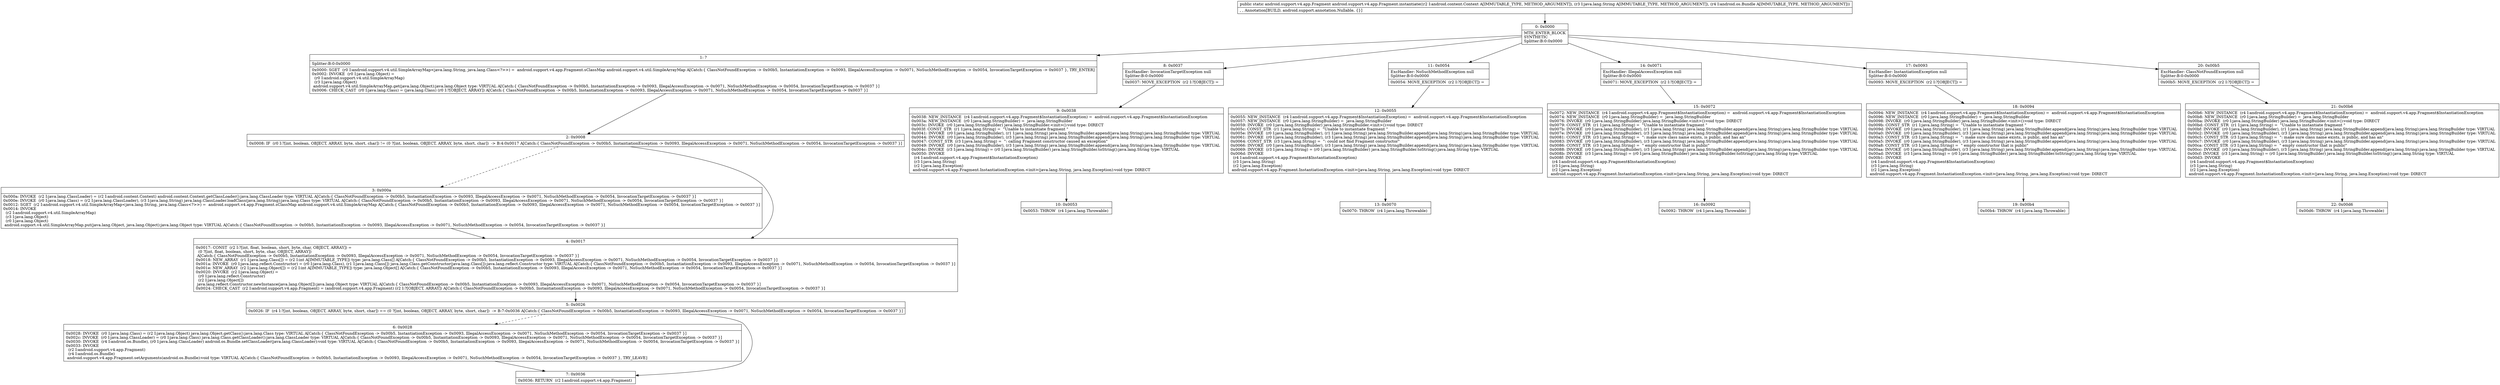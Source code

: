 digraph "CFG forandroid.support.v4.app.Fragment.instantiate(Landroid\/content\/Context;Ljava\/lang\/String;Landroid\/os\/Bundle;)Landroid\/support\/v4\/app\/Fragment;" {
Node_0 [shape=record,label="{0\:\ 0x0000|MTH_ENTER_BLOCK\lSYNTHETIC\lSplitter:B:0:0x0000\l}"];
Node_1 [shape=record,label="{1\:\ ?|Splitter:B:0:0x0000\l|0x0000: SGET  (r0 I:android.support.v4.util.SimpleArrayMap\<java.lang.String, java.lang.Class\<?\>\>) =  android.support.v4.app.Fragment.sClassMap android.support.v4.util.SimpleArrayMap A[Catch:\{ ClassNotFoundException \-\> 0x00b5, InstantiationException \-\> 0x0093, IllegalAccessException \-\> 0x0071, NoSuchMethodException \-\> 0x0054, InvocationTargetException \-\> 0x0037 \}, TRY_ENTER]\l0x0002: INVOKE  (r0 I:java.lang.Object) = \l  (r0 I:android.support.v4.util.SimpleArrayMap)\l  (r3 I:java.lang.Object)\l android.support.v4.util.SimpleArrayMap.get(java.lang.Object):java.lang.Object type: VIRTUAL A[Catch:\{ ClassNotFoundException \-\> 0x00b5, InstantiationException \-\> 0x0093, IllegalAccessException \-\> 0x0071, NoSuchMethodException \-\> 0x0054, InvocationTargetException \-\> 0x0037 \}]\l0x0006: CHECK_CAST  (r0 I:java.lang.Class) = (java.lang.Class) (r0 I:?[OBJECT, ARRAY]) A[Catch:\{ ClassNotFoundException \-\> 0x00b5, InstantiationException \-\> 0x0093, IllegalAccessException \-\> 0x0071, NoSuchMethodException \-\> 0x0054, InvocationTargetException \-\> 0x0037 \}]\l}"];
Node_2 [shape=record,label="{2\:\ 0x0008|0x0008: IF  (r0 I:?[int, boolean, OBJECT, ARRAY, byte, short, char]) != (0 ?[int, boolean, OBJECT, ARRAY, byte, short, char])  \-\> B:4:0x0017 A[Catch:\{ ClassNotFoundException \-\> 0x00b5, InstantiationException \-\> 0x0093, IllegalAccessException \-\> 0x0071, NoSuchMethodException \-\> 0x0054, InvocationTargetException \-\> 0x0037 \}]\l}"];
Node_3 [shape=record,label="{3\:\ 0x000a|0x000a: INVOKE  (r2 I:java.lang.ClassLoader) = (r2 I:android.content.Context) android.content.Context.getClassLoader():java.lang.ClassLoader type: VIRTUAL A[Catch:\{ ClassNotFoundException \-\> 0x00b5, InstantiationException \-\> 0x0093, IllegalAccessException \-\> 0x0071, NoSuchMethodException \-\> 0x0054, InvocationTargetException \-\> 0x0037 \}]\l0x000e: INVOKE  (r0 I:java.lang.Class) = (r2 I:java.lang.ClassLoader), (r3 I:java.lang.String) java.lang.ClassLoader.loadClass(java.lang.String):java.lang.Class type: VIRTUAL A[Catch:\{ ClassNotFoundException \-\> 0x00b5, InstantiationException \-\> 0x0093, IllegalAccessException \-\> 0x0071, NoSuchMethodException \-\> 0x0054, InvocationTargetException \-\> 0x0037 \}]\l0x0012: SGET  (r2 I:android.support.v4.util.SimpleArrayMap\<java.lang.String, java.lang.Class\<?\>\>) =  android.support.v4.app.Fragment.sClassMap android.support.v4.util.SimpleArrayMap A[Catch:\{ ClassNotFoundException \-\> 0x00b5, InstantiationException \-\> 0x0093, IllegalAccessException \-\> 0x0071, NoSuchMethodException \-\> 0x0054, InvocationTargetException \-\> 0x0037 \}]\l0x0014: INVOKE  \l  (r2 I:android.support.v4.util.SimpleArrayMap)\l  (r3 I:java.lang.Object)\l  (r0 I:java.lang.Object)\l android.support.v4.util.SimpleArrayMap.put(java.lang.Object, java.lang.Object):java.lang.Object type: VIRTUAL A[Catch:\{ ClassNotFoundException \-\> 0x00b5, InstantiationException \-\> 0x0093, IllegalAccessException \-\> 0x0071, NoSuchMethodException \-\> 0x0054, InvocationTargetException \-\> 0x0037 \}]\l}"];
Node_4 [shape=record,label="{4\:\ 0x0017|0x0017: CONST  (r2 I:?[int, float, boolean, short, byte, char, OBJECT, ARRAY]) = \l  (0 ?[int, float, boolean, short, byte, char, OBJECT, ARRAY])\l A[Catch:\{ ClassNotFoundException \-\> 0x00b5, InstantiationException \-\> 0x0093, IllegalAccessException \-\> 0x0071, NoSuchMethodException \-\> 0x0054, InvocationTargetException \-\> 0x0037 \}]\l0x0018: NEW_ARRAY  (r1 I:java.lang.Class[]) = (r2 I:int A[IMMUTABLE_TYPE]) type: java.lang.Class[] A[Catch:\{ ClassNotFoundException \-\> 0x00b5, InstantiationException \-\> 0x0093, IllegalAccessException \-\> 0x0071, NoSuchMethodException \-\> 0x0054, InvocationTargetException \-\> 0x0037 \}]\l0x001a: INVOKE  (r0 I:java.lang.reflect.Constructor) = (r0 I:java.lang.Class), (r1 I:java.lang.Class[]) java.lang.Class.getConstructor(java.lang.Class[]):java.lang.reflect.Constructor type: VIRTUAL A[Catch:\{ ClassNotFoundException \-\> 0x00b5, InstantiationException \-\> 0x0093, IllegalAccessException \-\> 0x0071, NoSuchMethodException \-\> 0x0054, InvocationTargetException \-\> 0x0037 \}]\l0x001e: NEW_ARRAY  (r2 I:java.lang.Object[]) = (r2 I:int A[IMMUTABLE_TYPE]) type: java.lang.Object[] A[Catch:\{ ClassNotFoundException \-\> 0x00b5, InstantiationException \-\> 0x0093, IllegalAccessException \-\> 0x0071, NoSuchMethodException \-\> 0x0054, InvocationTargetException \-\> 0x0037 \}]\l0x0020: INVOKE  (r2 I:java.lang.Object) = \l  (r0 I:java.lang.reflect.Constructor)\l  (r2 I:java.lang.Object[])\l java.lang.reflect.Constructor.newInstance(java.lang.Object[]):java.lang.Object type: VIRTUAL A[Catch:\{ ClassNotFoundException \-\> 0x00b5, InstantiationException \-\> 0x0093, IllegalAccessException \-\> 0x0071, NoSuchMethodException \-\> 0x0054, InvocationTargetException \-\> 0x0037 \}]\l0x0024: CHECK_CAST  (r2 I:android.support.v4.app.Fragment) = (android.support.v4.app.Fragment) (r2 I:?[OBJECT, ARRAY]) A[Catch:\{ ClassNotFoundException \-\> 0x00b5, InstantiationException \-\> 0x0093, IllegalAccessException \-\> 0x0071, NoSuchMethodException \-\> 0x0054, InvocationTargetException \-\> 0x0037 \}]\l}"];
Node_5 [shape=record,label="{5\:\ 0x0026|0x0026: IF  (r4 I:?[int, boolean, OBJECT, ARRAY, byte, short, char]) == (0 ?[int, boolean, OBJECT, ARRAY, byte, short, char])  \-\> B:7:0x0036 A[Catch:\{ ClassNotFoundException \-\> 0x00b5, InstantiationException \-\> 0x0093, IllegalAccessException \-\> 0x0071, NoSuchMethodException \-\> 0x0054, InvocationTargetException \-\> 0x0037 \}]\l}"];
Node_6 [shape=record,label="{6\:\ 0x0028|0x0028: INVOKE  (r0 I:java.lang.Class) = (r2 I:java.lang.Object) java.lang.Object.getClass():java.lang.Class type: VIRTUAL A[Catch:\{ ClassNotFoundException \-\> 0x00b5, InstantiationException \-\> 0x0093, IllegalAccessException \-\> 0x0071, NoSuchMethodException \-\> 0x0054, InvocationTargetException \-\> 0x0037 \}]\l0x002c: INVOKE  (r0 I:java.lang.ClassLoader) = (r0 I:java.lang.Class) java.lang.Class.getClassLoader():java.lang.ClassLoader type: VIRTUAL A[Catch:\{ ClassNotFoundException \-\> 0x00b5, InstantiationException \-\> 0x0093, IllegalAccessException \-\> 0x0071, NoSuchMethodException \-\> 0x0054, InvocationTargetException \-\> 0x0037 \}]\l0x0030: INVOKE  (r4 I:android.os.Bundle), (r0 I:java.lang.ClassLoader) android.os.Bundle.setClassLoader(java.lang.ClassLoader):void type: VIRTUAL A[Catch:\{ ClassNotFoundException \-\> 0x00b5, InstantiationException \-\> 0x0093, IllegalAccessException \-\> 0x0071, NoSuchMethodException \-\> 0x0054, InvocationTargetException \-\> 0x0037 \}]\l0x0033: INVOKE  \l  (r2 I:android.support.v4.app.Fragment)\l  (r4 I:android.os.Bundle)\l android.support.v4.app.Fragment.setArguments(android.os.Bundle):void type: VIRTUAL A[Catch:\{ ClassNotFoundException \-\> 0x00b5, InstantiationException \-\> 0x0093, IllegalAccessException \-\> 0x0071, NoSuchMethodException \-\> 0x0054, InvocationTargetException \-\> 0x0037 \}, TRY_LEAVE]\l}"];
Node_7 [shape=record,label="{7\:\ 0x0036|0x0036: RETURN  (r2 I:android.support.v4.app.Fragment) \l}"];
Node_8 [shape=record,label="{8\:\ 0x0037|ExcHandler: InvocationTargetException null\lSplitter:B:0:0x0000\l|0x0037: MOVE_EXCEPTION  (r2 I:?[OBJECT]) =  \l}"];
Node_9 [shape=record,label="{9\:\ 0x0038|0x0038: NEW_INSTANCE  (r4 I:android.support.v4.app.Fragment$InstantiationException) =  android.support.v4.app.Fragment$InstantiationException \l0x003a: NEW_INSTANCE  (r0 I:java.lang.StringBuilder) =  java.lang.StringBuilder \l0x003c: INVOKE  (r0 I:java.lang.StringBuilder) java.lang.StringBuilder.\<init\>():void type: DIRECT \l0x003f: CONST_STR  (r1 I:java.lang.String) =  \"Unable to instantiate fragment \" \l0x0041: INVOKE  (r0 I:java.lang.StringBuilder), (r1 I:java.lang.String) java.lang.StringBuilder.append(java.lang.String):java.lang.StringBuilder type: VIRTUAL \l0x0044: INVOKE  (r0 I:java.lang.StringBuilder), (r3 I:java.lang.String) java.lang.StringBuilder.append(java.lang.String):java.lang.StringBuilder type: VIRTUAL \l0x0047: CONST_STR  (r3 I:java.lang.String) =  \": calling Fragment constructor caused an exception\" \l0x0049: INVOKE  (r0 I:java.lang.StringBuilder), (r3 I:java.lang.String) java.lang.StringBuilder.append(java.lang.String):java.lang.StringBuilder type: VIRTUAL \l0x004c: INVOKE  (r3 I:java.lang.String) = (r0 I:java.lang.StringBuilder) java.lang.StringBuilder.toString():java.lang.String type: VIRTUAL \l0x0050: INVOKE  \l  (r4 I:android.support.v4.app.Fragment$InstantiationException)\l  (r3 I:java.lang.String)\l  (r2 I:java.lang.Exception)\l android.support.v4.app.Fragment.InstantiationException.\<init\>(java.lang.String, java.lang.Exception):void type: DIRECT \l}"];
Node_10 [shape=record,label="{10\:\ 0x0053|0x0053: THROW  (r4 I:java.lang.Throwable) \l}"];
Node_11 [shape=record,label="{11\:\ 0x0054|ExcHandler: NoSuchMethodException null\lSplitter:B:0:0x0000\l|0x0054: MOVE_EXCEPTION  (r2 I:?[OBJECT]) =  \l}"];
Node_12 [shape=record,label="{12\:\ 0x0055|0x0055: NEW_INSTANCE  (r4 I:android.support.v4.app.Fragment$InstantiationException) =  android.support.v4.app.Fragment$InstantiationException \l0x0057: NEW_INSTANCE  (r0 I:java.lang.StringBuilder) =  java.lang.StringBuilder \l0x0059: INVOKE  (r0 I:java.lang.StringBuilder) java.lang.StringBuilder.\<init\>():void type: DIRECT \l0x005c: CONST_STR  (r1 I:java.lang.String) =  \"Unable to instantiate fragment \" \l0x005e: INVOKE  (r0 I:java.lang.StringBuilder), (r1 I:java.lang.String) java.lang.StringBuilder.append(java.lang.String):java.lang.StringBuilder type: VIRTUAL \l0x0061: INVOKE  (r0 I:java.lang.StringBuilder), (r3 I:java.lang.String) java.lang.StringBuilder.append(java.lang.String):java.lang.StringBuilder type: VIRTUAL \l0x0064: CONST_STR  (r3 I:java.lang.String) =  \": could not find Fragment constructor\" \l0x0066: INVOKE  (r0 I:java.lang.StringBuilder), (r3 I:java.lang.String) java.lang.StringBuilder.append(java.lang.String):java.lang.StringBuilder type: VIRTUAL \l0x0069: INVOKE  (r3 I:java.lang.String) = (r0 I:java.lang.StringBuilder) java.lang.StringBuilder.toString():java.lang.String type: VIRTUAL \l0x006d: INVOKE  \l  (r4 I:android.support.v4.app.Fragment$InstantiationException)\l  (r3 I:java.lang.String)\l  (r2 I:java.lang.Exception)\l android.support.v4.app.Fragment.InstantiationException.\<init\>(java.lang.String, java.lang.Exception):void type: DIRECT \l}"];
Node_13 [shape=record,label="{13\:\ 0x0070|0x0070: THROW  (r4 I:java.lang.Throwable) \l}"];
Node_14 [shape=record,label="{14\:\ 0x0071|ExcHandler: IllegalAccessException null\lSplitter:B:0:0x0000\l|0x0071: MOVE_EXCEPTION  (r2 I:?[OBJECT]) =  \l}"];
Node_15 [shape=record,label="{15\:\ 0x0072|0x0072: NEW_INSTANCE  (r4 I:android.support.v4.app.Fragment$InstantiationException) =  android.support.v4.app.Fragment$InstantiationException \l0x0074: NEW_INSTANCE  (r0 I:java.lang.StringBuilder) =  java.lang.StringBuilder \l0x0076: INVOKE  (r0 I:java.lang.StringBuilder) java.lang.StringBuilder.\<init\>():void type: DIRECT \l0x0079: CONST_STR  (r1 I:java.lang.String) =  \"Unable to instantiate fragment \" \l0x007b: INVOKE  (r0 I:java.lang.StringBuilder), (r1 I:java.lang.String) java.lang.StringBuilder.append(java.lang.String):java.lang.StringBuilder type: VIRTUAL \l0x007e: INVOKE  (r0 I:java.lang.StringBuilder), (r3 I:java.lang.String) java.lang.StringBuilder.append(java.lang.String):java.lang.StringBuilder type: VIRTUAL \l0x0081: CONST_STR  (r3 I:java.lang.String) =  \": make sure class name exists, is public, and has an\" \l0x0083: INVOKE  (r0 I:java.lang.StringBuilder), (r3 I:java.lang.String) java.lang.StringBuilder.append(java.lang.String):java.lang.StringBuilder type: VIRTUAL \l0x0086: CONST_STR  (r3 I:java.lang.String) =  \" empty constructor that is public\" \l0x0088: INVOKE  (r0 I:java.lang.StringBuilder), (r3 I:java.lang.String) java.lang.StringBuilder.append(java.lang.String):java.lang.StringBuilder type: VIRTUAL \l0x008b: INVOKE  (r3 I:java.lang.String) = (r0 I:java.lang.StringBuilder) java.lang.StringBuilder.toString():java.lang.String type: VIRTUAL \l0x008f: INVOKE  \l  (r4 I:android.support.v4.app.Fragment$InstantiationException)\l  (r3 I:java.lang.String)\l  (r2 I:java.lang.Exception)\l android.support.v4.app.Fragment.InstantiationException.\<init\>(java.lang.String, java.lang.Exception):void type: DIRECT \l}"];
Node_16 [shape=record,label="{16\:\ 0x0092|0x0092: THROW  (r4 I:java.lang.Throwable) \l}"];
Node_17 [shape=record,label="{17\:\ 0x0093|ExcHandler: InstantiationException null\lSplitter:B:0:0x0000\l|0x0093: MOVE_EXCEPTION  (r2 I:?[OBJECT]) =  \l}"];
Node_18 [shape=record,label="{18\:\ 0x0094|0x0094: NEW_INSTANCE  (r4 I:android.support.v4.app.Fragment$InstantiationException) =  android.support.v4.app.Fragment$InstantiationException \l0x0096: NEW_INSTANCE  (r0 I:java.lang.StringBuilder) =  java.lang.StringBuilder \l0x0098: INVOKE  (r0 I:java.lang.StringBuilder) java.lang.StringBuilder.\<init\>():void type: DIRECT \l0x009b: CONST_STR  (r1 I:java.lang.String) =  \"Unable to instantiate fragment \" \l0x009d: INVOKE  (r0 I:java.lang.StringBuilder), (r1 I:java.lang.String) java.lang.StringBuilder.append(java.lang.String):java.lang.StringBuilder type: VIRTUAL \l0x00a0: INVOKE  (r0 I:java.lang.StringBuilder), (r3 I:java.lang.String) java.lang.StringBuilder.append(java.lang.String):java.lang.StringBuilder type: VIRTUAL \l0x00a3: CONST_STR  (r3 I:java.lang.String) =  \": make sure class name exists, is public, and has an\" \l0x00a5: INVOKE  (r0 I:java.lang.StringBuilder), (r3 I:java.lang.String) java.lang.StringBuilder.append(java.lang.String):java.lang.StringBuilder type: VIRTUAL \l0x00a8: CONST_STR  (r3 I:java.lang.String) =  \" empty constructor that is public\" \l0x00aa: INVOKE  (r0 I:java.lang.StringBuilder), (r3 I:java.lang.String) java.lang.StringBuilder.append(java.lang.String):java.lang.StringBuilder type: VIRTUAL \l0x00ad: INVOKE  (r3 I:java.lang.String) = (r0 I:java.lang.StringBuilder) java.lang.StringBuilder.toString():java.lang.String type: VIRTUAL \l0x00b1: INVOKE  \l  (r4 I:android.support.v4.app.Fragment$InstantiationException)\l  (r3 I:java.lang.String)\l  (r2 I:java.lang.Exception)\l android.support.v4.app.Fragment.InstantiationException.\<init\>(java.lang.String, java.lang.Exception):void type: DIRECT \l}"];
Node_19 [shape=record,label="{19\:\ 0x00b4|0x00b4: THROW  (r4 I:java.lang.Throwable) \l}"];
Node_20 [shape=record,label="{20\:\ 0x00b5|ExcHandler: ClassNotFoundException null\lSplitter:B:0:0x0000\l|0x00b5: MOVE_EXCEPTION  (r2 I:?[OBJECT]) =  \l}"];
Node_21 [shape=record,label="{21\:\ 0x00b6|0x00b6: NEW_INSTANCE  (r4 I:android.support.v4.app.Fragment$InstantiationException) =  android.support.v4.app.Fragment$InstantiationException \l0x00b8: NEW_INSTANCE  (r0 I:java.lang.StringBuilder) =  java.lang.StringBuilder \l0x00ba: INVOKE  (r0 I:java.lang.StringBuilder) java.lang.StringBuilder.\<init\>():void type: DIRECT \l0x00bd: CONST_STR  (r1 I:java.lang.String) =  \"Unable to instantiate fragment \" \l0x00bf: INVOKE  (r0 I:java.lang.StringBuilder), (r1 I:java.lang.String) java.lang.StringBuilder.append(java.lang.String):java.lang.StringBuilder type: VIRTUAL \l0x00c2: INVOKE  (r0 I:java.lang.StringBuilder), (r3 I:java.lang.String) java.lang.StringBuilder.append(java.lang.String):java.lang.StringBuilder type: VIRTUAL \l0x00c5: CONST_STR  (r3 I:java.lang.String) =  \": make sure class name exists, is public, and has an\" \l0x00c7: INVOKE  (r0 I:java.lang.StringBuilder), (r3 I:java.lang.String) java.lang.StringBuilder.append(java.lang.String):java.lang.StringBuilder type: VIRTUAL \l0x00ca: CONST_STR  (r3 I:java.lang.String) =  \" empty constructor that is public\" \l0x00cc: INVOKE  (r0 I:java.lang.StringBuilder), (r3 I:java.lang.String) java.lang.StringBuilder.append(java.lang.String):java.lang.StringBuilder type: VIRTUAL \l0x00cf: INVOKE  (r3 I:java.lang.String) = (r0 I:java.lang.StringBuilder) java.lang.StringBuilder.toString():java.lang.String type: VIRTUAL \l0x00d3: INVOKE  \l  (r4 I:android.support.v4.app.Fragment$InstantiationException)\l  (r3 I:java.lang.String)\l  (r2 I:java.lang.Exception)\l android.support.v4.app.Fragment.InstantiationException.\<init\>(java.lang.String, java.lang.Exception):void type: DIRECT \l}"];
Node_22 [shape=record,label="{22\:\ 0x00d6|0x00d6: THROW  (r4 I:java.lang.Throwable) \l}"];
MethodNode[shape=record,label="{public static android.support.v4.app.Fragment android.support.v4.app.Fragment.instantiate((r2 I:android.content.Context A[IMMUTABLE_TYPE, METHOD_ARGUMENT]), (r3 I:java.lang.String A[IMMUTABLE_TYPE, METHOD_ARGUMENT]), (r4 I:android.os.Bundle A[IMMUTABLE_TYPE, METHOD_ARGUMENT]))  | , , Annotation[BUILD, android.support.annotation.Nullable, \{\}]\l}"];
MethodNode -> Node_0;
Node_0 -> Node_1;
Node_0 -> Node_20;
Node_0 -> Node_17;
Node_0 -> Node_14;
Node_0 -> Node_11;
Node_0 -> Node_8;
Node_1 -> Node_2;
Node_2 -> Node_3[style=dashed];
Node_2 -> Node_4;
Node_3 -> Node_4;
Node_4 -> Node_5;
Node_5 -> Node_6[style=dashed];
Node_5 -> Node_7;
Node_6 -> Node_7;
Node_8 -> Node_9;
Node_9 -> Node_10;
Node_11 -> Node_12;
Node_12 -> Node_13;
Node_14 -> Node_15;
Node_15 -> Node_16;
Node_17 -> Node_18;
Node_18 -> Node_19;
Node_20 -> Node_21;
Node_21 -> Node_22;
}

